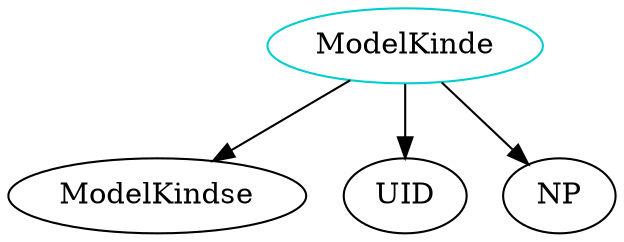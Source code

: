 digraph modelkinde{
ModelKinde	[shape=oval, color=cyan3, label="ModelKinde"];
ModelKinde -> ModelKindse;
ModelKinde -> UID;
ModelKinde -> NP;
}
